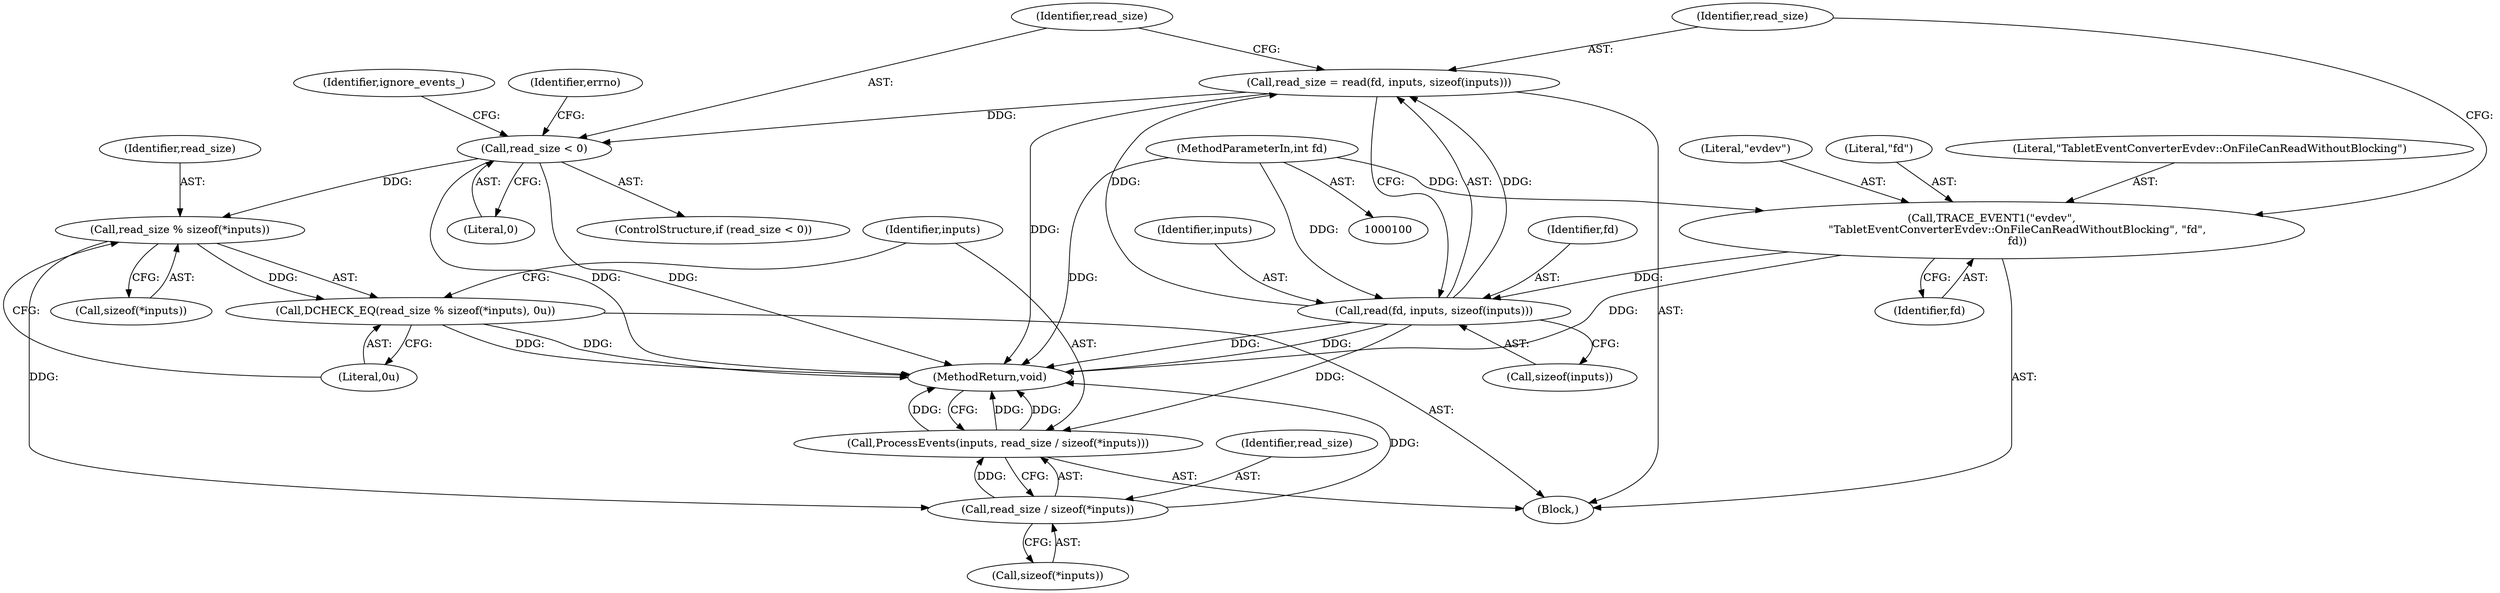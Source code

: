 digraph "0_Chrome_c4363d1ca65494cb7b271625e1ff6541a9f593c9_1@API" {
"1000147" [label="(Call,read_size % sizeof(*inputs))"];
"1000118" [label="(Call,read_size < 0)"];
"1000110" [label="(Call,read_size = read(fd, inputs, sizeof(inputs)))"];
"1000112" [label="(Call,read(fd, inputs, sizeof(inputs)))"];
"1000103" [label="(Call,TRACE_EVENT1(\"evdev\",\n               \"TabletEventConverterEvdev::OnFileCanReadWithoutBlocking\", \"fd\",\n               fd))"];
"1000101" [label="(MethodParameterIn,int fd)"];
"1000146" [label="(Call,DCHECK_EQ(read_size % sizeof(*inputs), 0u))"];
"1000155" [label="(Call,read_size / sizeof(*inputs))"];
"1000153" [label="(Call,ProcessEvents(inputs, read_size / sizeof(*inputs)))"];
"1000155" [label="(Call,read_size / sizeof(*inputs))"];
"1000157" [label="(Call,sizeof(*inputs))"];
"1000104" [label="(Literal,\"evdev\")"];
"1000117" [label="(ControlStructure,if (read_size < 0))"];
"1000111" [label="(Identifier,read_size)"];
"1000110" [label="(Call,read_size = read(fd, inputs, sizeof(inputs)))"];
"1000113" [label="(Identifier,fd)"];
"1000120" [label="(Literal,0)"];
"1000156" [label="(Identifier,read_size)"];
"1000119" [label="(Identifier,read_size)"];
"1000118" [label="(Call,read_size < 0)"];
"1000101" [label="(MethodParameterIn,int fd)"];
"1000148" [label="(Identifier,read_size)"];
"1000160" [label="(MethodReturn,void)"];
"1000147" [label="(Call,read_size % sizeof(*inputs))"];
"1000146" [label="(Call,DCHECK_EQ(read_size % sizeof(*inputs), 0u))"];
"1000153" [label="(Call,ProcessEvents(inputs, read_size / sizeof(*inputs)))"];
"1000107" [label="(Identifier,fd)"];
"1000125" [label="(Identifier,errno)"];
"1000112" [label="(Call,read(fd, inputs, sizeof(inputs)))"];
"1000103" [label="(Call,TRACE_EVENT1(\"evdev\",\n               \"TabletEventConverterEvdev::OnFileCanReadWithoutBlocking\", \"fd\",\n               fd))"];
"1000106" [label="(Literal,\"fd\")"];
"1000102" [label="(Block,)"];
"1000149" [label="(Call,sizeof(*inputs))"];
"1000115" [label="(Call,sizeof(inputs))"];
"1000154" [label="(Identifier,inputs)"];
"1000152" [label="(Literal,0u)"];
"1000114" [label="(Identifier,inputs)"];
"1000105" [label="(Literal,\"TabletEventConverterEvdev::OnFileCanReadWithoutBlocking\")"];
"1000144" [label="(Identifier,ignore_events_)"];
"1000147" -> "1000146"  [label="AST: "];
"1000147" -> "1000149"  [label="CFG: "];
"1000148" -> "1000147"  [label="AST: "];
"1000149" -> "1000147"  [label="AST: "];
"1000152" -> "1000147"  [label="CFG: "];
"1000147" -> "1000146"  [label="DDG: "];
"1000118" -> "1000147"  [label="DDG: "];
"1000147" -> "1000155"  [label="DDG: "];
"1000118" -> "1000117"  [label="AST: "];
"1000118" -> "1000120"  [label="CFG: "];
"1000119" -> "1000118"  [label="AST: "];
"1000120" -> "1000118"  [label="AST: "];
"1000125" -> "1000118"  [label="CFG: "];
"1000144" -> "1000118"  [label="CFG: "];
"1000118" -> "1000160"  [label="DDG: "];
"1000118" -> "1000160"  [label="DDG: "];
"1000110" -> "1000118"  [label="DDG: "];
"1000110" -> "1000102"  [label="AST: "];
"1000110" -> "1000112"  [label="CFG: "];
"1000111" -> "1000110"  [label="AST: "];
"1000112" -> "1000110"  [label="AST: "];
"1000119" -> "1000110"  [label="CFG: "];
"1000110" -> "1000160"  [label="DDG: "];
"1000112" -> "1000110"  [label="DDG: "];
"1000112" -> "1000110"  [label="DDG: "];
"1000112" -> "1000115"  [label="CFG: "];
"1000113" -> "1000112"  [label="AST: "];
"1000114" -> "1000112"  [label="AST: "];
"1000115" -> "1000112"  [label="AST: "];
"1000112" -> "1000160"  [label="DDG: "];
"1000112" -> "1000160"  [label="DDG: "];
"1000103" -> "1000112"  [label="DDG: "];
"1000101" -> "1000112"  [label="DDG: "];
"1000112" -> "1000153"  [label="DDG: "];
"1000103" -> "1000102"  [label="AST: "];
"1000103" -> "1000107"  [label="CFG: "];
"1000104" -> "1000103"  [label="AST: "];
"1000105" -> "1000103"  [label="AST: "];
"1000106" -> "1000103"  [label="AST: "];
"1000107" -> "1000103"  [label="AST: "];
"1000111" -> "1000103"  [label="CFG: "];
"1000103" -> "1000160"  [label="DDG: "];
"1000101" -> "1000103"  [label="DDG: "];
"1000101" -> "1000100"  [label="AST: "];
"1000101" -> "1000160"  [label="DDG: "];
"1000146" -> "1000102"  [label="AST: "];
"1000146" -> "1000152"  [label="CFG: "];
"1000152" -> "1000146"  [label="AST: "];
"1000154" -> "1000146"  [label="CFG: "];
"1000146" -> "1000160"  [label="DDG: "];
"1000146" -> "1000160"  [label="DDG: "];
"1000155" -> "1000153"  [label="AST: "];
"1000155" -> "1000157"  [label="CFG: "];
"1000156" -> "1000155"  [label="AST: "];
"1000157" -> "1000155"  [label="AST: "];
"1000153" -> "1000155"  [label="CFG: "];
"1000155" -> "1000160"  [label="DDG: "];
"1000155" -> "1000153"  [label="DDG: "];
"1000153" -> "1000102"  [label="AST: "];
"1000154" -> "1000153"  [label="AST: "];
"1000160" -> "1000153"  [label="CFG: "];
"1000153" -> "1000160"  [label="DDG: "];
"1000153" -> "1000160"  [label="DDG: "];
"1000153" -> "1000160"  [label="DDG: "];
}
